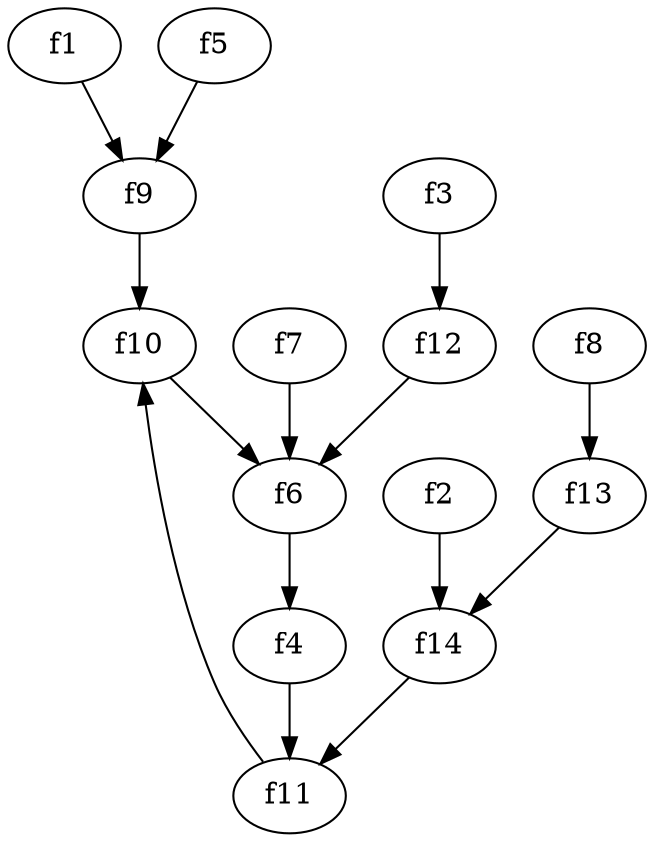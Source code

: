 strict digraph  {
f1;
f2;
f3;
f4;
f5;
f6;
f7;
f8;
f9;
f10;
f11;
f12;
f13;
f14;
f1 -> f9  [weight=2];
f2 -> f14  [weight=2];
f3 -> f12  [weight=2];
f4 -> f11  [weight=2];
f5 -> f9  [weight=2];
f6 -> f4  [weight=2];
f7 -> f6  [weight=2];
f8 -> f13  [weight=2];
f9 -> f10  [weight=2];
f10 -> f6  [weight=2];
f11 -> f10  [weight=2];
f12 -> f6  [weight=2];
f13 -> f14  [weight=2];
f14 -> f11  [weight=2];
}
